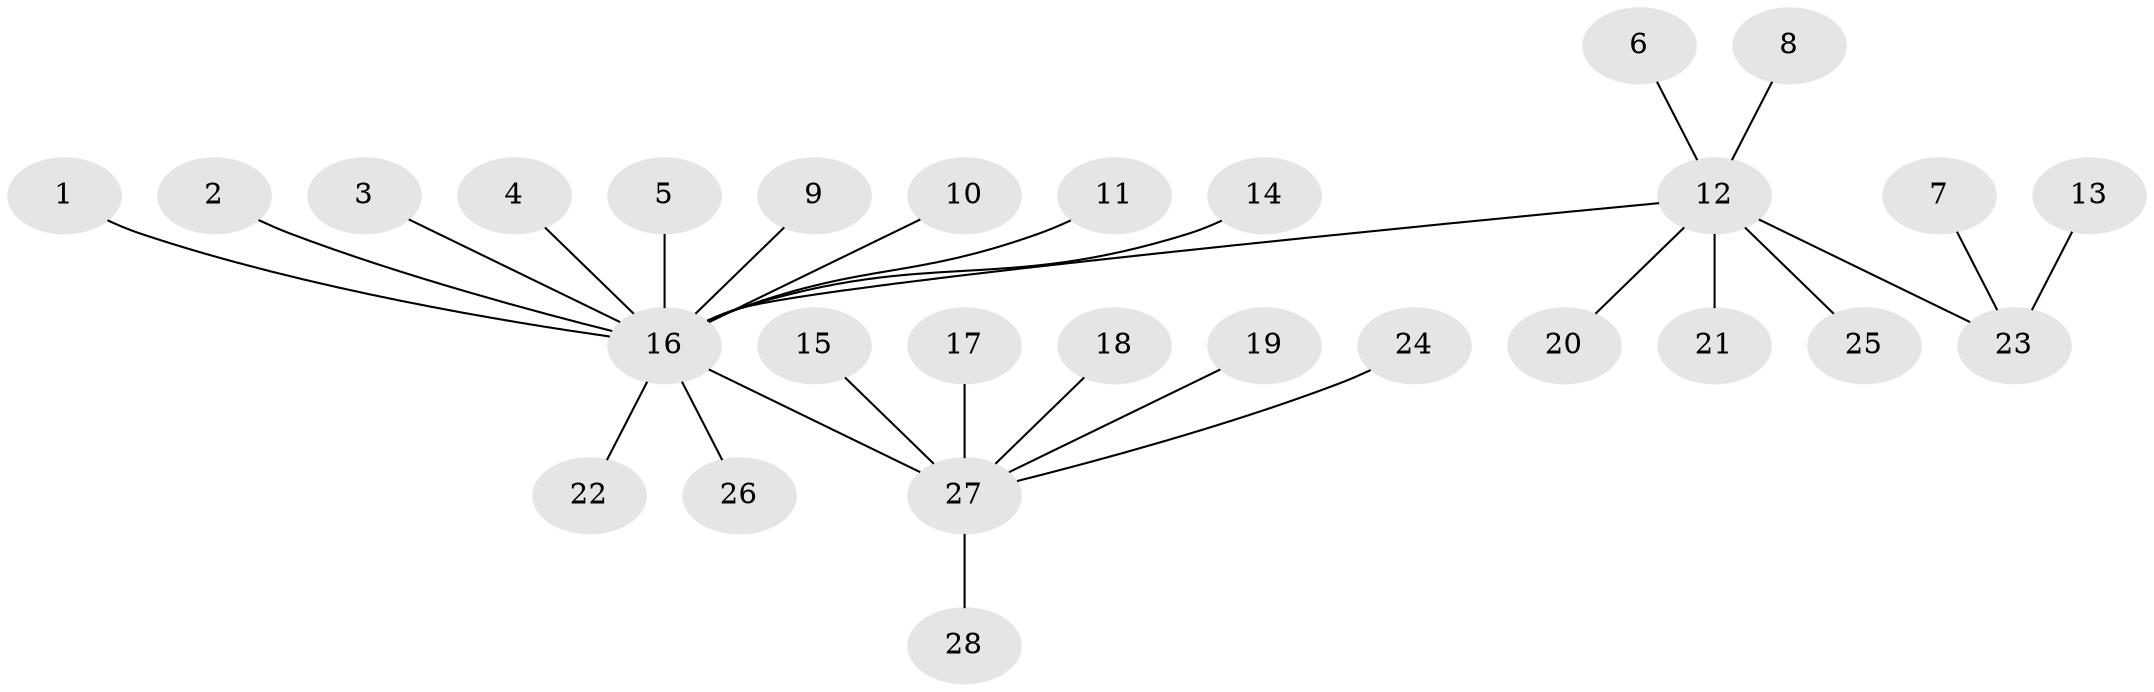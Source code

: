 // original degree distribution, {16: 0.01818181818181818, 1: 0.7090909090909091, 9: 0.01818181818181818, 5: 0.01818181818181818, 6: 0.01818181818181818, 8: 0.01818181818181818, 2: 0.14545454545454545, 4: 0.03636363636363636, 3: 0.01818181818181818}
// Generated by graph-tools (version 1.1) at 2025/50/03/09/25 03:50:00]
// undirected, 28 vertices, 27 edges
graph export_dot {
graph [start="1"]
  node [color=gray90,style=filled];
  1;
  2;
  3;
  4;
  5;
  6;
  7;
  8;
  9;
  10;
  11;
  12;
  13;
  14;
  15;
  16;
  17;
  18;
  19;
  20;
  21;
  22;
  23;
  24;
  25;
  26;
  27;
  28;
  1 -- 16 [weight=1.0];
  2 -- 16 [weight=1.0];
  3 -- 16 [weight=1.0];
  4 -- 16 [weight=1.0];
  5 -- 16 [weight=1.0];
  6 -- 12 [weight=1.0];
  7 -- 23 [weight=1.0];
  8 -- 12 [weight=1.0];
  9 -- 16 [weight=1.0];
  10 -- 16 [weight=1.0];
  11 -- 16 [weight=1.0];
  12 -- 16 [weight=1.0];
  12 -- 20 [weight=1.0];
  12 -- 21 [weight=1.0];
  12 -- 23 [weight=1.0];
  12 -- 25 [weight=1.0];
  13 -- 23 [weight=1.0];
  14 -- 16 [weight=1.0];
  15 -- 27 [weight=1.0];
  16 -- 22 [weight=1.0];
  16 -- 26 [weight=1.0];
  16 -- 27 [weight=1.0];
  17 -- 27 [weight=1.0];
  18 -- 27 [weight=1.0];
  19 -- 27 [weight=1.0];
  24 -- 27 [weight=1.0];
  27 -- 28 [weight=1.0];
}
